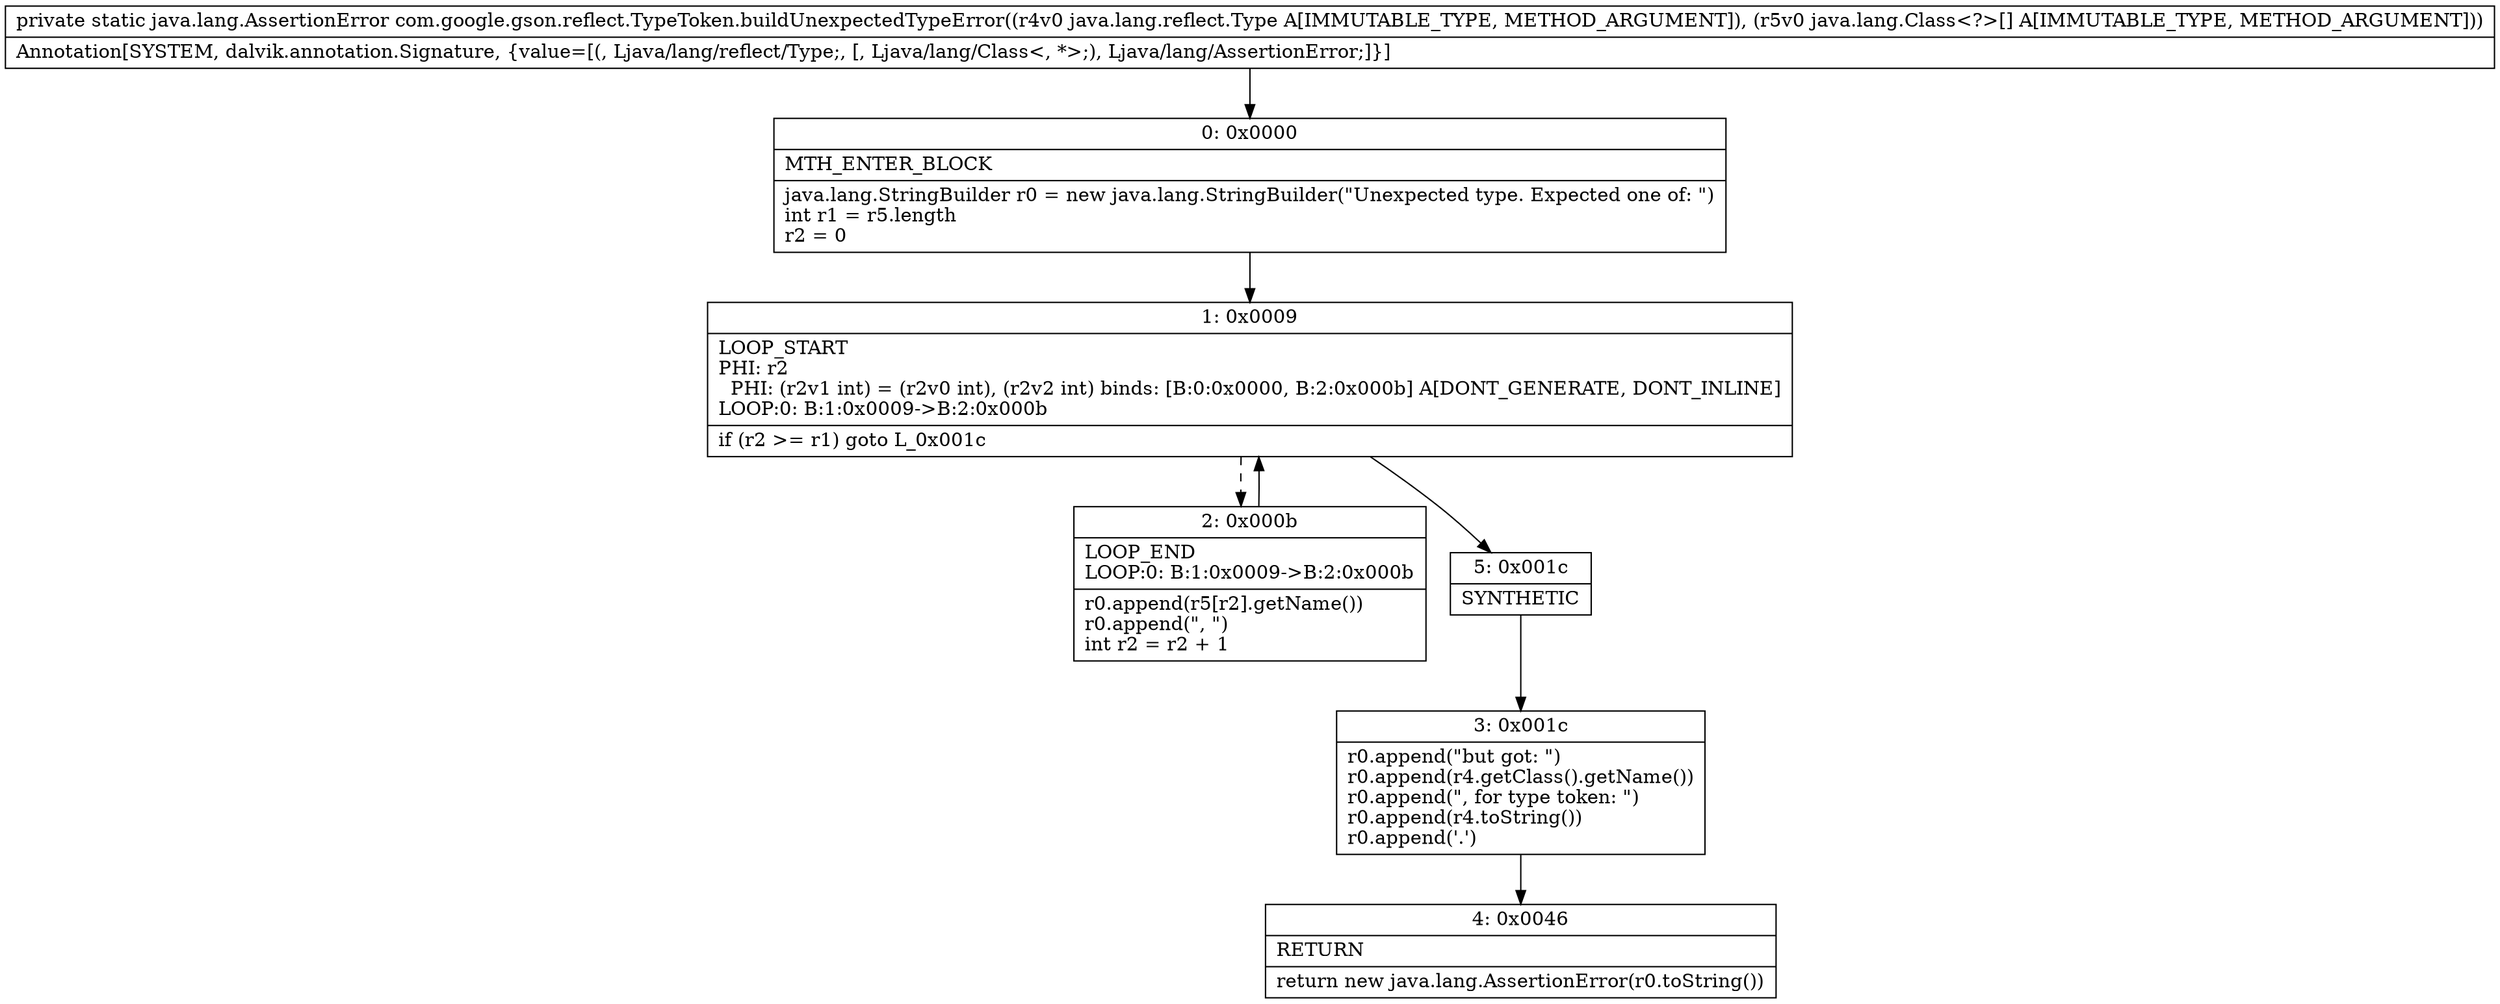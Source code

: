 digraph "CFG forcom.google.gson.reflect.TypeToken.buildUnexpectedTypeError(Ljava\/lang\/reflect\/Type;[Ljava\/lang\/Class;)Ljava\/lang\/AssertionError;" {
Node_0 [shape=record,label="{0\:\ 0x0000|MTH_ENTER_BLOCK\l|java.lang.StringBuilder r0 = new java.lang.StringBuilder(\"Unexpected type. Expected one of: \")\lint r1 = r5.length\lr2 = 0\l}"];
Node_1 [shape=record,label="{1\:\ 0x0009|LOOP_START\lPHI: r2 \l  PHI: (r2v1 int) = (r2v0 int), (r2v2 int) binds: [B:0:0x0000, B:2:0x000b] A[DONT_GENERATE, DONT_INLINE]\lLOOP:0: B:1:0x0009\-\>B:2:0x000b\l|if (r2 \>= r1) goto L_0x001c\l}"];
Node_2 [shape=record,label="{2\:\ 0x000b|LOOP_END\lLOOP:0: B:1:0x0009\-\>B:2:0x000b\l|r0.append(r5[r2].getName())\lr0.append(\", \")\lint r2 = r2 + 1\l}"];
Node_3 [shape=record,label="{3\:\ 0x001c|r0.append(\"but got: \")\lr0.append(r4.getClass().getName())\lr0.append(\", for type token: \")\lr0.append(r4.toString())\lr0.append('.')\l}"];
Node_4 [shape=record,label="{4\:\ 0x0046|RETURN\l|return new java.lang.AssertionError(r0.toString())\l}"];
Node_5 [shape=record,label="{5\:\ 0x001c|SYNTHETIC\l}"];
MethodNode[shape=record,label="{private static java.lang.AssertionError com.google.gson.reflect.TypeToken.buildUnexpectedTypeError((r4v0 java.lang.reflect.Type A[IMMUTABLE_TYPE, METHOD_ARGUMENT]), (r5v0 java.lang.Class\<?\>[] A[IMMUTABLE_TYPE, METHOD_ARGUMENT]))  | Annotation[SYSTEM, dalvik.annotation.Signature, \{value=[(, Ljava\/lang\/reflect\/Type;, [, Ljava\/lang\/Class\<, *\>;), Ljava\/lang\/AssertionError;]\}]\l}"];
MethodNode -> Node_0;
Node_0 -> Node_1;
Node_1 -> Node_2[style=dashed];
Node_1 -> Node_5;
Node_2 -> Node_1;
Node_3 -> Node_4;
Node_5 -> Node_3;
}

